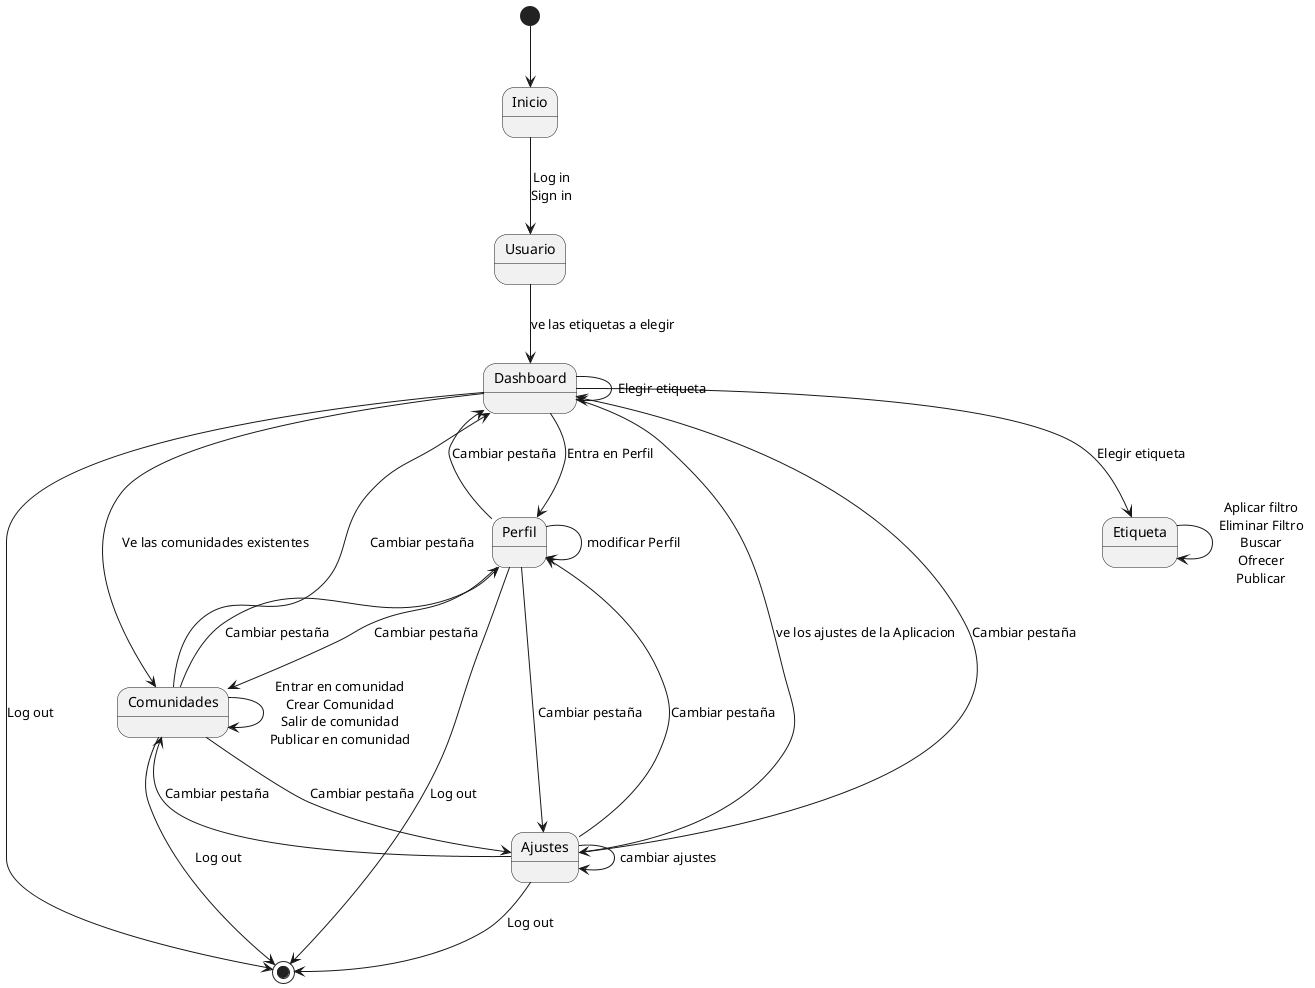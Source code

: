 @startuml
[*] --> Inicio
Inicio --> Usuario : Log in\nSign in
Usuario --> Dashboard : ve las etiquetas a elegir
Dashboard --> Perfil : Entra en Perfil
Dashboard --> Comunidades : Ve las comunidades existentes
Dashboard --> Ajustes : ve los ajustes de la Aplicacion
Dashboard --> Etiqueta : Elegir etiqueta
Etiqueta --> Etiqueta : Aplicar filtro\nEliminar Filtro\nBuscar\nOfrecer\nPublicar
Dashboard --> Dashboard : Elegir etiqueta
Perfil --> Perfil : modificar Perfil
Comunidades --> Comunidades : Entrar en comunidad\nCrear Comunidad\nSalir de comunidad\nPublicar en comunidad
Ajustes --> Ajustes : cambiar ajustes
Ajustes --> Dashboard : Cambiar pestaña
Ajustes --> Comunidades : Cambiar pestaña
Ajustes --> Perfil : Cambiar pestaña
Perfil --> Dashboard : Cambiar pestaña
Perfil --> Comunidades : Cambiar pestaña
Perfil --> Ajustes : Cambiar pestaña
Comunidades --> Dashboard : Cambiar pestaña
Comunidades --> Perfil : Cambiar pestaña
Comunidades --> Ajustes : Cambiar pestaña
Comunidades --> [*] : Log out
Dashboard --> [*] : Log out
Perfil --> [*] : Log out
Ajustes --> [*] : Log out

@enduml


